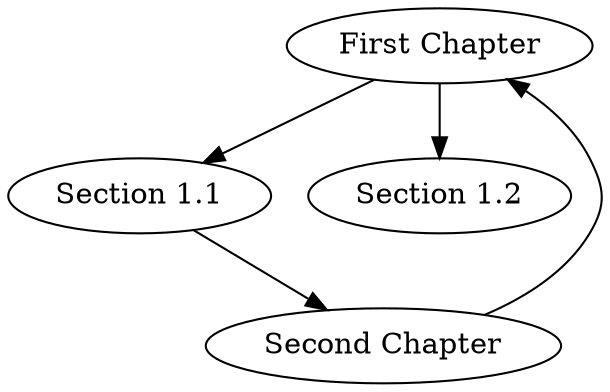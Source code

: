 digraph G {
	"First Chapter";
	"First Chapter" -> "Section 1.1";
	"First Chapter" -> "Section 1.2";
	"Section 1.1";
	"Section 1.1" -> "Second Chapter";
	"Section 1.2";
	"Second Chapter";
	"Second Chapter" -> "First Chapter";
}
